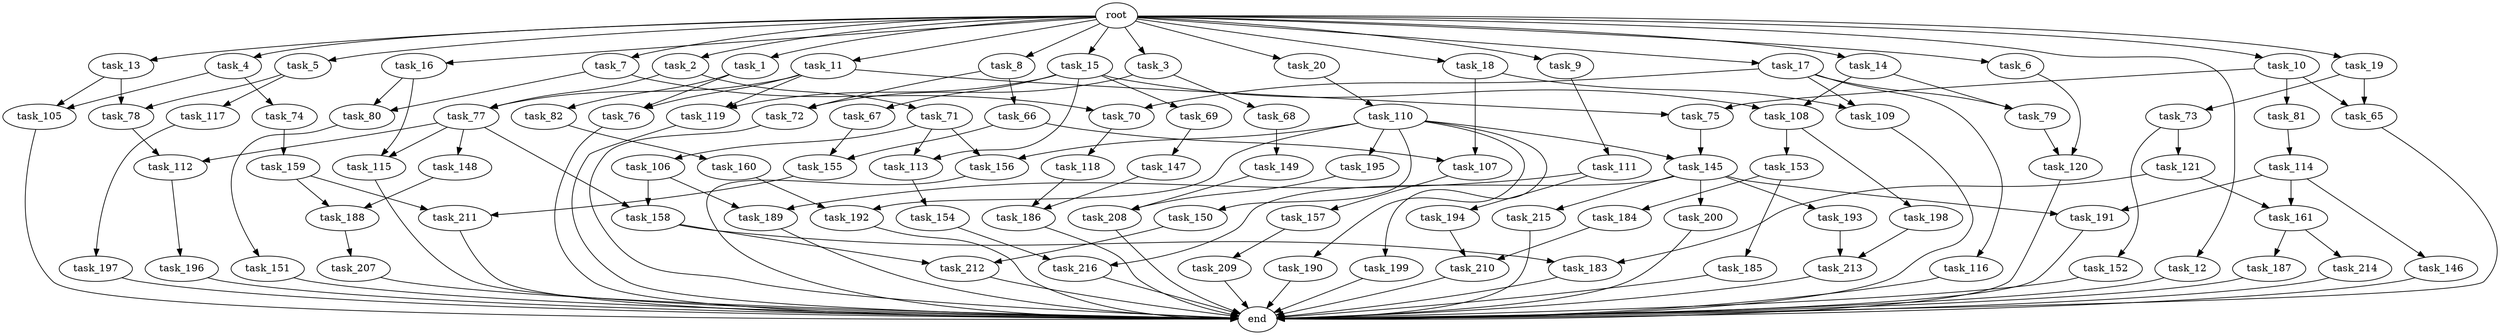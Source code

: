 digraph G {
  root [size="0.000000"];
  task_1 [size="1024.000000"];
  task_2 [size="1024.000000"];
  task_3 [size="1024.000000"];
  task_4 [size="1024.000000"];
  task_5 [size="1024.000000"];
  task_6 [size="1024.000000"];
  task_7 [size="1024.000000"];
  task_8 [size="1024.000000"];
  task_9 [size="1024.000000"];
  task_10 [size="1024.000000"];
  task_11 [size="1024.000000"];
  task_12 [size="1024.000000"];
  task_13 [size="1024.000000"];
  task_14 [size="1024.000000"];
  task_15 [size="1024.000000"];
  task_16 [size="1024.000000"];
  task_17 [size="1024.000000"];
  task_18 [size="1024.000000"];
  task_19 [size="1024.000000"];
  task_20 [size="1024.000000"];
  task_65 [size="936302870528.000000"];
  task_66 [size="695784701952.000000"];
  task_67 [size="420906795008.000000"];
  task_68 [size="77309411328.000000"];
  task_69 [size="420906795008.000000"];
  task_70 [size="858993459200.000000"];
  task_71 [size="77309411328.000000"];
  task_72 [size="773094113280.000000"];
  task_73 [size="77309411328.000000"];
  task_74 [size="309237645312.000000"];
  task_75 [size="1408749273088.000000"];
  task_76 [size="584115552256.000000"];
  task_77 [size="627065225216.000000"];
  task_78 [size="386547056640.000000"];
  task_79 [size="446676598784.000000"];
  task_80 [size="687194767360.000000"];
  task_81 [size="858993459200.000000"];
  task_82 [size="34359738368.000000"];
  task_105 [size="618475290624.000000"];
  task_106 [size="549755813888.000000"];
  task_107 [size="214748364800.000000"];
  task_108 [size="558345748480.000000"];
  task_109 [size="446676598784.000000"];
  task_110 [size="34359738368.000000"];
  task_111 [size="137438953472.000000"];
  task_112 [size="730144440320.000000"];
  task_113 [size="970662608896.000000"];
  task_114 [size="420906795008.000000"];
  task_115 [size="171798691840.000000"];
  task_116 [size="309237645312.000000"];
  task_117 [size="77309411328.000000"];
  task_118 [size="34359738368.000000"];
  task_119 [size="970662608896.000000"];
  task_120 [size="1168231104512.000000"];
  task_121 [size="214748364800.000000"];
  task_145 [size="764504178688.000000"];
  task_146 [size="420906795008.000000"];
  task_147 [size="420906795008.000000"];
  task_148 [size="34359738368.000000"];
  task_149 [size="34359738368.000000"];
  task_150 [size="549755813888.000000"];
  task_151 [size="695784701952.000000"];
  task_152 [size="214748364800.000000"];
  task_153 [size="858993459200.000000"];
  task_154 [size="309237645312.000000"];
  task_155 [size="627065225216.000000"];
  task_156 [size="1099511627776.000000"];
  task_157 [size="77309411328.000000"];
  task_158 [size="455266533376.000000"];
  task_159 [size="420906795008.000000"];
  task_160 [size="858993459200.000000"];
  task_161 [size="730144440320.000000"];
  task_183 [size="446676598784.000000"];
  task_184 [size="309237645312.000000"];
  task_185 [size="309237645312.000000"];
  task_186 [size="386547056640.000000"];
  task_187 [size="214748364800.000000"];
  task_188 [size="627065225216.000000"];
  task_189 [size="730144440320.000000"];
  task_190 [size="549755813888.000000"];
  task_191 [size="498216206336.000000"];
  task_192 [size="687194767360.000000"];
  task_193 [size="77309411328.000000"];
  task_194 [size="309237645312.000000"];
  task_195 [size="549755813888.000000"];
  task_196 [size="695784701952.000000"];
  task_197 [size="309237645312.000000"];
  task_198 [size="858993459200.000000"];
  task_199 [size="549755813888.000000"];
  task_200 [size="77309411328.000000"];
  task_207 [size="137438953472.000000"];
  task_208 [size="627065225216.000000"];
  task_209 [size="34359738368.000000"];
  task_210 [size="386547056640.000000"];
  task_211 [size="1408749273088.000000"];
  task_212 [size="833223655424.000000"];
  task_213 [size="274877906944.000000"];
  task_214 [size="214748364800.000000"];
  task_215 [size="77309411328.000000"];
  task_216 [size="292057776128.000000"];
  end [size="0.000000"];

  root -> task_1 [size="1.000000"];
  root -> task_2 [size="1.000000"];
  root -> task_3 [size="1.000000"];
  root -> task_4 [size="1.000000"];
  root -> task_5 [size="1.000000"];
  root -> task_6 [size="1.000000"];
  root -> task_7 [size="1.000000"];
  root -> task_8 [size="1.000000"];
  root -> task_9 [size="1.000000"];
  root -> task_10 [size="1.000000"];
  root -> task_11 [size="1.000000"];
  root -> task_12 [size="1.000000"];
  root -> task_13 [size="1.000000"];
  root -> task_14 [size="1.000000"];
  root -> task_15 [size="1.000000"];
  root -> task_16 [size="1.000000"];
  root -> task_17 [size="1.000000"];
  root -> task_18 [size="1.000000"];
  root -> task_19 [size="1.000000"];
  root -> task_20 [size="1.000000"];
  task_1 -> task_76 [size="33554432.000000"];
  task_1 -> task_82 [size="33554432.000000"];
  task_2 -> task_71 [size="75497472.000000"];
  task_2 -> task_77 [size="75497472.000000"];
  task_3 -> task_68 [size="75497472.000000"];
  task_3 -> task_72 [size="75497472.000000"];
  task_4 -> task_74 [size="301989888.000000"];
  task_4 -> task_105 [size="301989888.000000"];
  task_5 -> task_78 [size="75497472.000000"];
  task_5 -> task_117 [size="75497472.000000"];
  task_6 -> task_120 [size="838860800.000000"];
  task_7 -> task_70 [size="536870912.000000"];
  task_7 -> task_80 [size="536870912.000000"];
  task_8 -> task_66 [size="679477248.000000"];
  task_8 -> task_72 [size="679477248.000000"];
  task_9 -> task_111 [size="134217728.000000"];
  task_10 -> task_65 [size="838860800.000000"];
  task_10 -> task_75 [size="838860800.000000"];
  task_10 -> task_81 [size="838860800.000000"];
  task_11 -> task_75 [size="536870912.000000"];
  task_11 -> task_76 [size="536870912.000000"];
  task_11 -> task_77 [size="536870912.000000"];
  task_11 -> task_119 [size="536870912.000000"];
  task_12 -> end [size="1.000000"];
  task_13 -> task_78 [size="301989888.000000"];
  task_13 -> task_105 [size="301989888.000000"];
  task_14 -> task_79 [size="134217728.000000"];
  task_14 -> task_108 [size="134217728.000000"];
  task_15 -> task_67 [size="411041792.000000"];
  task_15 -> task_69 [size="411041792.000000"];
  task_15 -> task_108 [size="411041792.000000"];
  task_15 -> task_113 [size="411041792.000000"];
  task_15 -> task_119 [size="411041792.000000"];
  task_16 -> task_80 [size="134217728.000000"];
  task_16 -> task_115 [size="134217728.000000"];
  task_17 -> task_70 [size="301989888.000000"];
  task_17 -> task_79 [size="301989888.000000"];
  task_17 -> task_109 [size="301989888.000000"];
  task_17 -> task_116 [size="301989888.000000"];
  task_18 -> task_107 [size="134217728.000000"];
  task_18 -> task_109 [size="134217728.000000"];
  task_19 -> task_65 [size="75497472.000000"];
  task_19 -> task_73 [size="75497472.000000"];
  task_20 -> task_110 [size="33554432.000000"];
  task_65 -> end [size="1.000000"];
  task_66 -> task_107 [size="75497472.000000"];
  task_66 -> task_155 [size="75497472.000000"];
  task_67 -> task_155 [size="536870912.000000"];
  task_68 -> task_149 [size="33554432.000000"];
  task_69 -> task_147 [size="411041792.000000"];
  task_70 -> task_118 [size="33554432.000000"];
  task_71 -> task_106 [size="536870912.000000"];
  task_71 -> task_113 [size="536870912.000000"];
  task_71 -> task_156 [size="536870912.000000"];
  task_72 -> end [size="1.000000"];
  task_73 -> task_121 [size="209715200.000000"];
  task_73 -> task_152 [size="209715200.000000"];
  task_74 -> task_159 [size="411041792.000000"];
  task_75 -> task_145 [size="209715200.000000"];
  task_76 -> end [size="1.000000"];
  task_77 -> task_112 [size="33554432.000000"];
  task_77 -> task_115 [size="33554432.000000"];
  task_77 -> task_148 [size="33554432.000000"];
  task_77 -> task_158 [size="33554432.000000"];
  task_78 -> task_112 [size="679477248.000000"];
  task_79 -> task_120 [size="301989888.000000"];
  task_80 -> task_151 [size="679477248.000000"];
  task_81 -> task_114 [size="411041792.000000"];
  task_82 -> task_160 [size="838860800.000000"];
  task_105 -> end [size="1.000000"];
  task_106 -> task_158 [size="411041792.000000"];
  task_106 -> task_189 [size="411041792.000000"];
  task_107 -> task_157 [size="75497472.000000"];
  task_108 -> task_153 [size="838860800.000000"];
  task_108 -> task_198 [size="838860800.000000"];
  task_109 -> end [size="1.000000"];
  task_110 -> task_145 [size="536870912.000000"];
  task_110 -> task_150 [size="536870912.000000"];
  task_110 -> task_156 [size="536870912.000000"];
  task_110 -> task_190 [size="536870912.000000"];
  task_110 -> task_192 [size="536870912.000000"];
  task_110 -> task_195 [size="536870912.000000"];
  task_110 -> task_199 [size="536870912.000000"];
  task_111 -> task_189 [size="301989888.000000"];
  task_111 -> task_194 [size="301989888.000000"];
  task_112 -> task_196 [size="679477248.000000"];
  task_113 -> task_154 [size="301989888.000000"];
  task_114 -> task_146 [size="411041792.000000"];
  task_114 -> task_161 [size="411041792.000000"];
  task_114 -> task_191 [size="411041792.000000"];
  task_115 -> end [size="1.000000"];
  task_116 -> end [size="1.000000"];
  task_117 -> task_197 [size="301989888.000000"];
  task_118 -> task_186 [size="301989888.000000"];
  task_119 -> end [size="1.000000"];
  task_120 -> end [size="1.000000"];
  task_121 -> task_161 [size="301989888.000000"];
  task_121 -> task_183 [size="301989888.000000"];
  task_145 -> task_191 [size="75497472.000000"];
  task_145 -> task_193 [size="75497472.000000"];
  task_145 -> task_200 [size="75497472.000000"];
  task_145 -> task_215 [size="75497472.000000"];
  task_145 -> task_216 [size="75497472.000000"];
  task_146 -> end [size="1.000000"];
  task_147 -> task_186 [size="75497472.000000"];
  task_148 -> task_188 [size="75497472.000000"];
  task_149 -> task_208 [size="75497472.000000"];
  task_150 -> task_212 [size="679477248.000000"];
  task_151 -> end [size="1.000000"];
  task_152 -> end [size="1.000000"];
  task_153 -> task_184 [size="301989888.000000"];
  task_153 -> task_185 [size="301989888.000000"];
  task_154 -> task_216 [size="209715200.000000"];
  task_155 -> task_211 [size="838860800.000000"];
  task_156 -> end [size="1.000000"];
  task_157 -> task_209 [size="33554432.000000"];
  task_158 -> task_183 [size="134217728.000000"];
  task_158 -> task_212 [size="134217728.000000"];
  task_159 -> task_188 [size="536870912.000000"];
  task_159 -> task_211 [size="536870912.000000"];
  task_160 -> task_192 [size="134217728.000000"];
  task_161 -> task_187 [size="209715200.000000"];
  task_161 -> task_214 [size="209715200.000000"];
  task_183 -> end [size="1.000000"];
  task_184 -> task_210 [size="75497472.000000"];
  task_185 -> end [size="1.000000"];
  task_186 -> end [size="1.000000"];
  task_187 -> end [size="1.000000"];
  task_188 -> task_207 [size="134217728.000000"];
  task_189 -> end [size="1.000000"];
  task_190 -> end [size="1.000000"];
  task_191 -> end [size="1.000000"];
  task_192 -> end [size="1.000000"];
  task_193 -> task_213 [size="134217728.000000"];
  task_194 -> task_210 [size="301989888.000000"];
  task_195 -> task_208 [size="536870912.000000"];
  task_196 -> end [size="1.000000"];
  task_197 -> end [size="1.000000"];
  task_198 -> task_213 [size="134217728.000000"];
  task_199 -> end [size="1.000000"];
  task_200 -> end [size="1.000000"];
  task_207 -> end [size="1.000000"];
  task_208 -> end [size="1.000000"];
  task_209 -> end [size="1.000000"];
  task_210 -> end [size="1.000000"];
  task_211 -> end [size="1.000000"];
  task_212 -> end [size="1.000000"];
  task_213 -> end [size="1.000000"];
  task_214 -> end [size="1.000000"];
  task_215 -> end [size="1.000000"];
  task_216 -> end [size="1.000000"];
}

